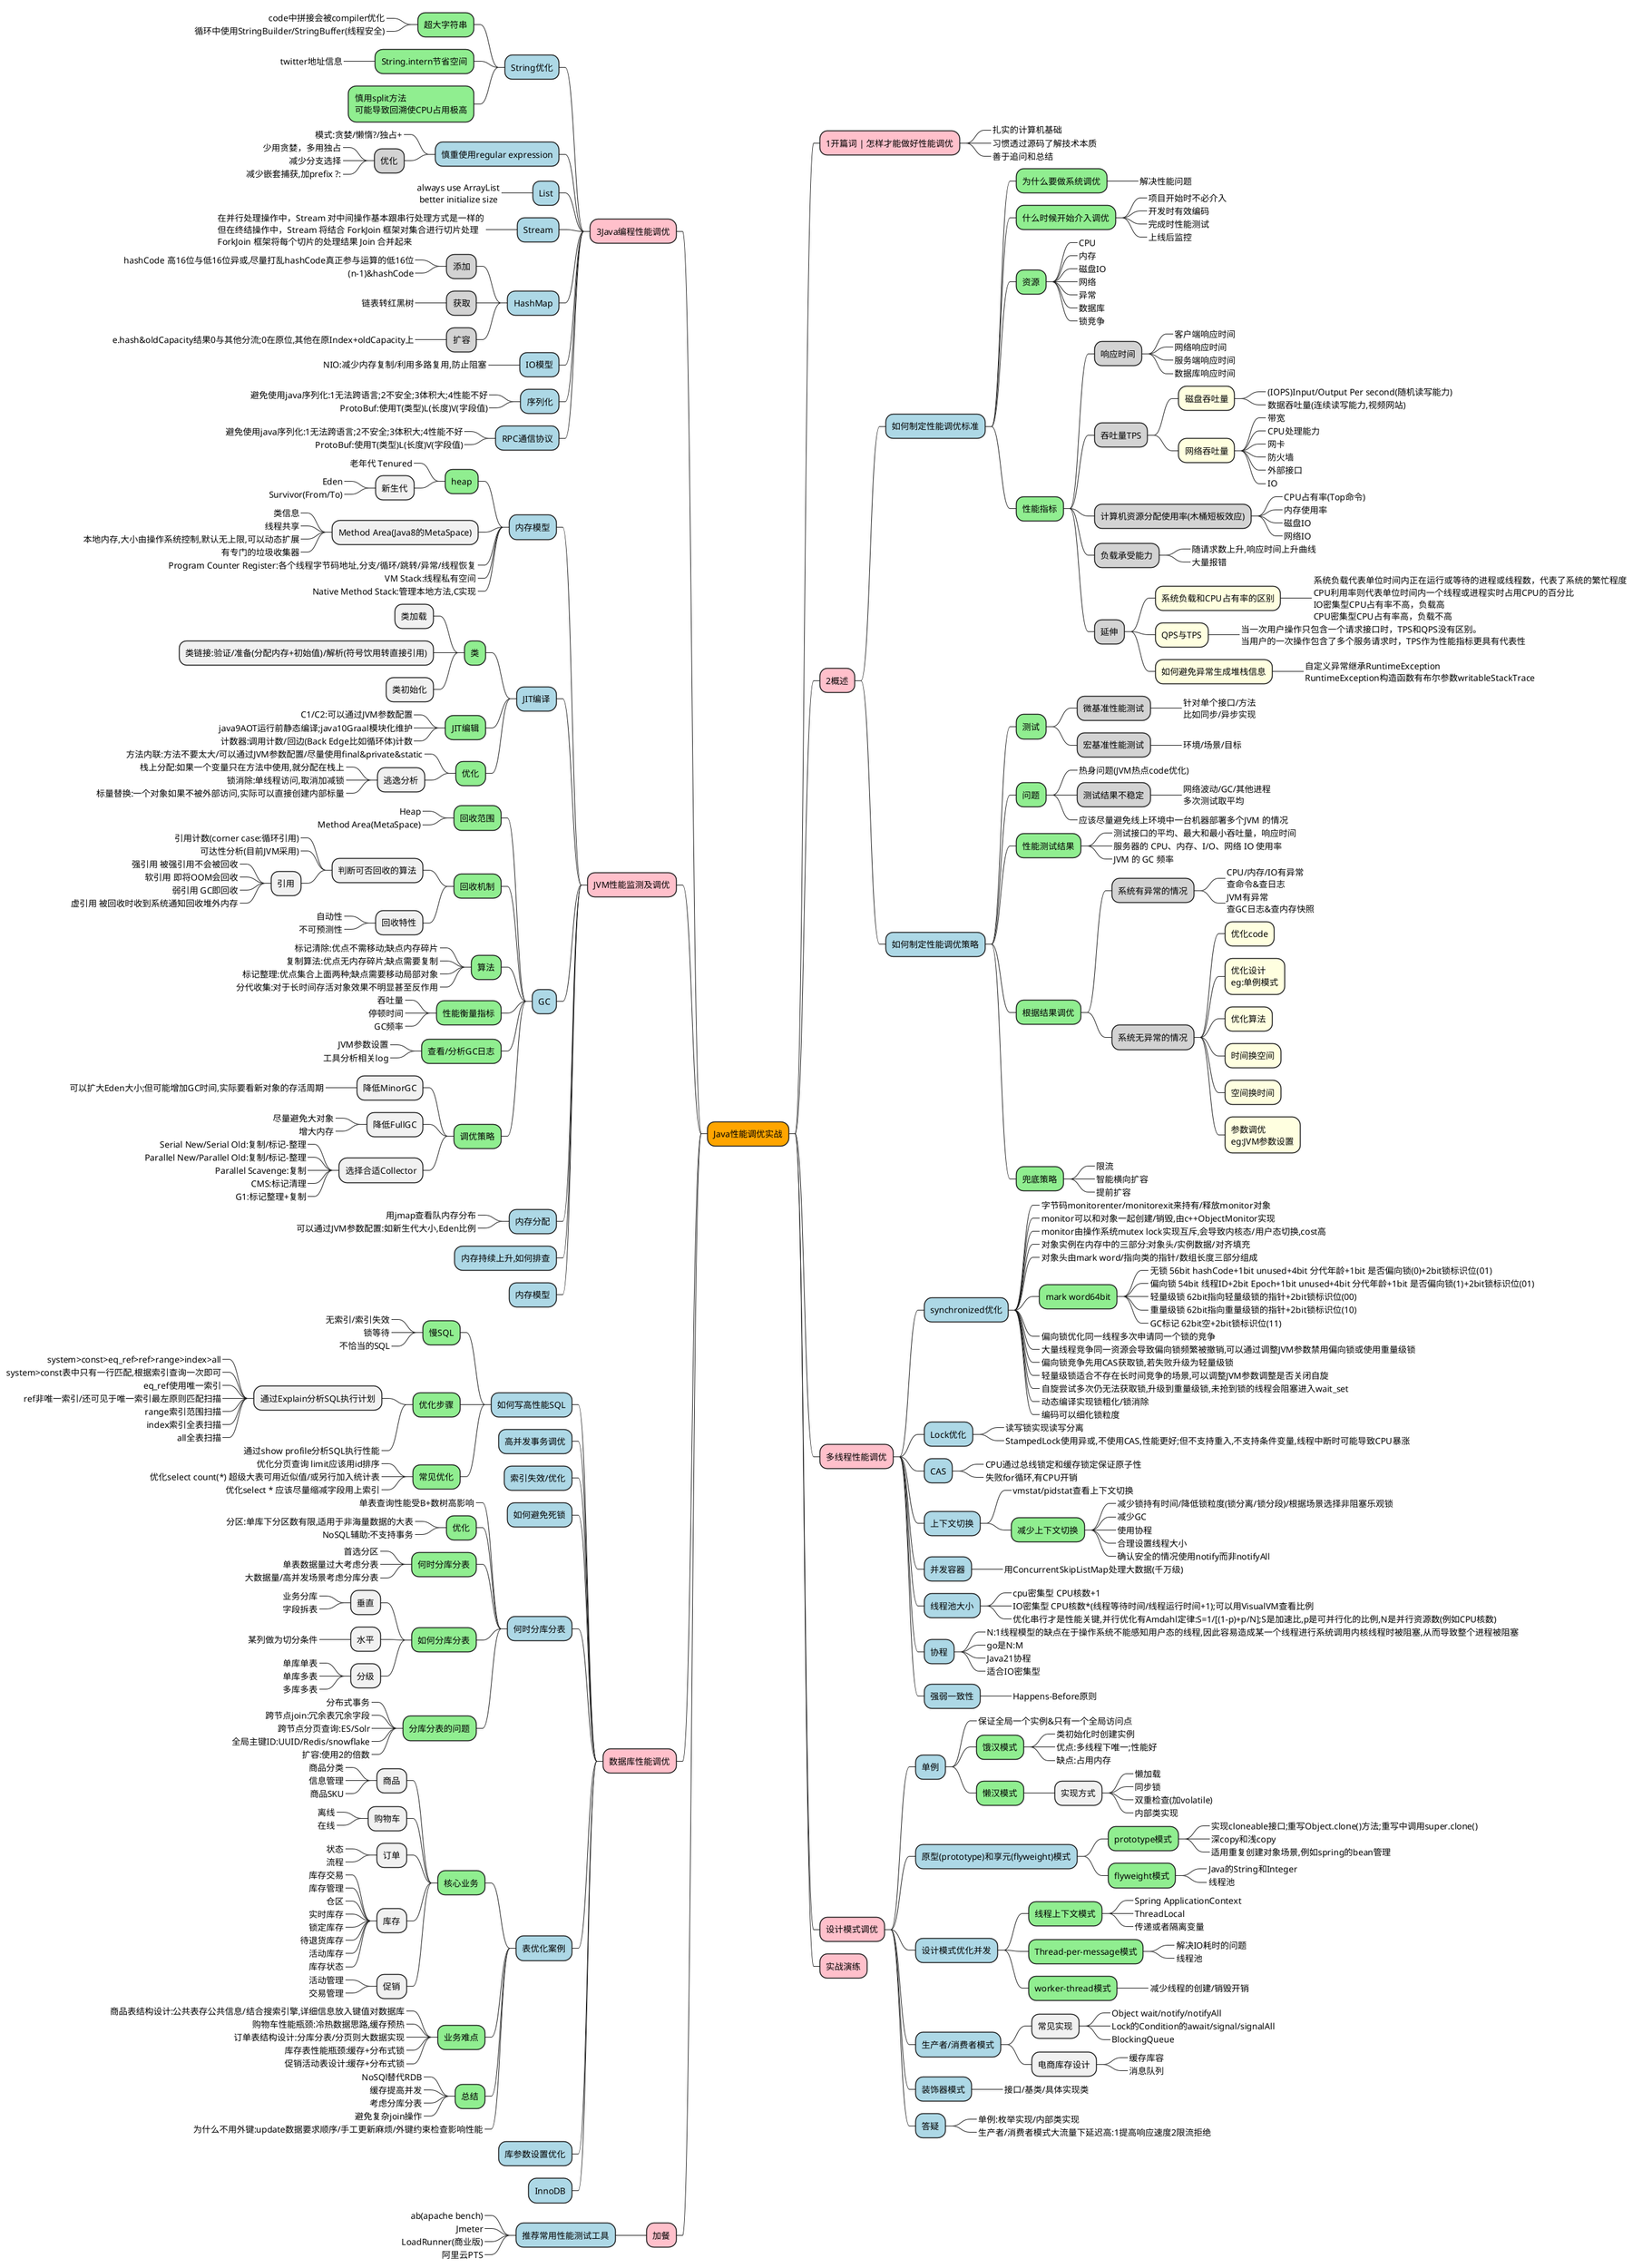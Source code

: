 @startmindmap
*[#orange] Java性能调优实战
    *[#pink] 1开篇词 | 怎样才能做好性能调优
        *[#lightblue]_ 扎实的计算机基础
        *[#lightblue]_ 习惯透过源码了解技术本质
        *[#lightblue]_ 善于追问和总结
    *[#pink] 2概述
        *[#lightblue] 如何制定性能调优标准
            *[#lightgreen] 为什么要做系统调优
                *_ 解决性能问题
            *[#lightgreen] 什么时候开始介入调优
                *_ 项目开始时不必介入
                *_ 开发时有效编码
                *_ 完成时性能测试
                *_ 上线后监控
            *[#lightgreen] 资源
                *_ CPU
                *_ 内存
                *_ 磁盘IO
                *_ 网络
                *_ 异常
                *_ 数据库
                *_ 锁竞争
            *[#lightgreen] 性能指标
                *[#lightgrey] 响应时间
                    *_ 客户端响应时间
                    *_ 网络响应时间
                    *_ 服务端响应时间
                    *_ 数据库响应时间
                *[#lightgrey] 吞吐量TPS
                    *[#lightyellow] 磁盘吞吐量
                        *_ (IOPS)Input/Output Per second(随机读写能力)
                        *_ 数据吞吐量(连续读写能力,视频网站)
                    *[#lightyellow] 网络吞吐量
                        *_ 带宽
                        *_ CPU处理能力
                        *_ 网卡
                        *_ 防火墙
                        *_ 外部接口
                        *_ IO
                *[#lightgrey] 计算机资源分配使用率(木桶短板效应)
                    *_ CPU占有率(Top命令)
                    *_ 内存使用率
                    *_ 磁盘IO
                    *_ 网络IO
                *[#lightgrey] 负载承受能力
                    *_ 随请求数上升,响应时间上升曲线
                    *_ 大量报错
                *[#lightgrey] 延伸
                    *[#lightyellow] 系统负载和CPU占有率的区别
                        *_ 系统负载代表单位时间内正在运行或等待的进程或线程数，代表了系统的繁忙程度\nCPU利用率则代表单位时间内一个线程或进程实时占用CPU的百分比\nIO密集型CPU占有率不高，负载高\nCPU密集型CPU占有率高，负载不高
                    *[#lightyellow] QPS与TPS
                        *_ 当一次用户操作只包含一个请求接口时，TPS和QPS没有区别。\n当用户的一次操作包含了多个服务请求时，TPS作为性能指标更具有代表性
                    *[#lightyellow] 如何避免异常生成堆栈信息
                        *_ 自定义异常继承RuntimeException\nRuntimeException构造函数有布尔参数writableStackTrace
        *[#lightblue] 如何制定性能调优策略
            *[#lightgreen] 测试
                *[#lightgrey] 微基准性能测试
                    *_ 针对单个接口/方法\n比如同步/异步实现
                *[#lightgrey] 宏基准性能测试
                    *_ 环境/场景/目标
            *[#lightgreen] 问题
                *_ 热身问题(JVM热点code优化)
                *[#lightgrey] 测试结果不稳定
                    *_ 网络波动/GC/其他进程\n多次测试取平均
                *_ 应该尽量避免线上环境中一台机器部署多个JVM 的情况
            *[#lightgreen] 性能测试结果
                *_ 测试接口的平均、最大和最小吞吐量，响应时间
                *_ 服务器的 CPU、内存、I/O、网络 IO 使用率
                *_ JVM 的 GC 频率
            *[#lightgreen] 根据结果调优
                *[#lightgrey] 系统有异常的情况
                    *_ CPU/内存/IO有异常\n查命令&查日志
                    *_ JVM有异常\n查GC日志&查内存快照
                *[#lightgrey] 系统无异常的情况
                    *[#lightyellow] 优化code
                    *[#lightyellow] 优化设计\neg:单例模式
                    *[#lightyellow] 优化算法
                    *[#lightyellow] 时间换空间
                    *[#lightyellow] 空间换时间
                    *[#lightyellow] 参数调优\neg:JVM参数设置
            *[#lightgreen] 兜底策略
                *_ 限流
                *_ 智能横向扩容
                *_ 提前扩容
    *[#pink] 多线程性能调优
        *[#lightblue] synchronized优化
            *_ 字节码monitorenter/monitorexit来持有/释放monitor对象
            *_ monitor可以和对象一起创建/销毁,由c++ObjectMonitor实现
            *_ monitor由操作系统mutex lock实现互斥,会导致内核态/用户态切换,cost高
            *_ 对象实例在内存中的三部分:对象头/实例数据/对齐填充
            *_ 对象头由mark word/指向类的指针/数组长度三部分组成
            *[#lightgreen] mark word64bit
                *_ 无锁 56bit hashCode+1bit unused+4bit 分代年龄+1bit 是否偏向锁(0)+2bit锁标识位(01)
                *_ 偏向锁 54bit 线程ID+2bit Epoch+1bit unused+4bit 分代年龄+1bit 是否偏向锁(1)+2bit锁标识位(01)
                *_ 轻量级锁 62bit指向轻量级锁的指针+2bit锁标识位(00)
                *_ 重量级锁 62bit指向重量级锁的指针+2bit锁标识位(10)
                *_ GC标记 62bit空+2bit锁标识位(11)
            *_ 偏向锁优化同一线程多次申请同一个锁的竞争
            *_ 大量线程竞争同一资源会导致偏向锁频繁被撤销,可以通过调整JVM参数禁用偏向锁或使用重量级锁
            *_ 偏向锁竞争先用CAS获取锁,若失败升级为轻量级锁
            *_ 轻量级锁适合不存在长时间竞争的场景,可以调整JVM参数调整是否关闭自旋
            *_ 自旋尝试多次仍无法获取锁,升级到重量级锁,未抢到锁的线程会阻塞进入wait_set
            *_ 动态编译实现锁粗化/锁消除
            *_ 编码可以细化锁粒度
        *[#lightblue] Lock优化
            *_ 读写锁实现读写分离
            *_ StampedLock使用异或,不使用CAS,性能更好;但不支持重入,不支持条件变量,线程中断时可能导致CPU暴涨
        *[#lightblue] CAS
            *_ CPU通过总线锁定和缓存锁定保证原子性
            *_ 失败for循环,有CPU开销
        *[#lightblue] 上下文切换
            *_ vmstat/pidstat查看上下文切换
            *[#lightgreen] 减少上下文切换
                *_ 减少锁持有时间/降低锁粒度(锁分离/锁分段)/根据场景选择非阻塞乐观锁
                *_ 减少GC
                *_ 使用协程
                *_ 合理设置线程大小
                *_ 确认安全的情况使用notify而非notifyAll
        *[#lightblue] 并发容器
            *_ 用ConcurrentSkipListMap处理大数据(千万级)
        *[#lightblue] 线程池大小
            *_ cpu密集型 CPU核数+1
            *_ IO密集型 CPU核数*(线程等待时间/线程运行时间+1);可以用VisualVM查看比例
            *_ 优化串行才是性能关键,并行优化有Amdahl定律:S=1/[(1-p)+p/N];S是加速比,p是可并行化的比例,N是并行资源数(例如CPU核数)
        *[#lightblue] 协程
            *_ N:1线程模型的缺点在于操作系统不能感知用户态的线程,因此容易造成某一个线程进行系统调用内核线程时被阻塞,从而导致整个进程被阻塞
            *_ go是N:M
            *_ Java21协程
            *_ 适合IO密集型
        *[#lightblue] 强弱一致性
            *_ Happens-Before原则
    *[#pink] 设计模式调优
        *[#lightblue] 单例
            *_ 保证全局一个实例&只有一个全局访问点
            *[#lightgreen] 饿汉模式
                *_ 类初始化时创建实例
                *_ 优点:多线程下唯一;性能好
                *_ 缺点:占用内存
            *[#lightgreen] 懒汉模式
                * 实现方式
                    *_ 懒加载
                    *_ 同步锁
                    *_ 双重检查(加volatile)
                    *_ 内部类实现
        *[#lightblue] 原型(prototype)和享元(flyweight)模式
            *[#lightgreen] prototype模式
                *_ 实现cloneable接口;重写Object.clone()方法;重写中调用super.clone()
                *_ 深copy和浅copy
                *_ 适用重复创建对象场景,例如spring的bean管理
            *[#lightgreen] flyweight模式
                *_ Java的String和Integer
                *_ 线程池
        *[#lightblue] 设计模式优化并发
            *[#lightgreen] 线程上下文模式
                *_ Spring ApplicationContext
                *_ ThreadLocal
                *_ 传递或者隔离变量
            *[#lightgreen] Thread-per-message模式
                *_ 解决IO耗时的问题
                *_ 线程池
            *[#lightgreen] worker-thread模式
                *_ 减少线程的创建/销毁开销
        *[#lightblue] 生产者/消费者模式
            * 常见实现
                *_ Object wait/notify/notifyAll
                *_ Lock的Condition的await/signal/signalAll
                *_ BlockingQueue
            * 电商库存设计
                *_ 缓存库容
                *_ 消息队列
        *[#lightblue] 装饰器模式
            *_ 接口/基类/具体实现类
        *[#lightblue] 答疑
            *_ 单例:枚举实现/内部类实现
            *_ 生产者/消费者模式大流量下延迟高:1提高响应速度2限流拒绝
    *[#pink] 实战演练
left side
    *[#pink] 3Java编程性能调优
        *[#lightblue] String优化
            *[#lightgreen] 超大字符串
                *_ code中拼接会被compiler优化
                *_ 循环中使用StringBuilder/StringBuffer(线程安全)
            *[#lightgreen] String.intern节省空间
                *_ twitter地址信息
            *[#lightgreen] 慎用split方法\n可能导致回溯使CPU占用极高
        *[#lightblue] 慎重使用regular expression
            *_ 模式:贪婪/懒惰?/独占+
            *[#lightgrey] 优化
                *_ 少用贪婪，多用独占
                *_ 减少分支选择
                *_ 减少嵌套捕获,加prefix ?:
        *[#lightblue] List
            *_ always use ArrayList\n better initialize size
        *[#lightblue] Stream
            *_ 在并行处理操作中，Stream 对中间操作基本跟串行处理方式是一样的\n但在终结操作中，Stream 将结合 ForkJoin 框架对集合进行切片处理\nForkJoin 框架将每个切片的处理结果 Join 合并起来
        *[#lightblue] HashMap
            *[#lightgrey] 添加
                *_ hashCode 高16位与低16位异或,尽量打乱hashCode真正参与运算的低16位
                *_ (n-1)&hashCode
            *[#lightgrey] 获取
                *_ 链表转红黑树
            *[#lightgrey] 扩容
                *_ e.hash&oldCapacity结果0与其他分流;0在原位,其他在原Index+oldCapacity上
        *[#lightblue] IO模型
            *_ NIO:减少内存复制/利用多路复用,防止阻塞
        *[#lightblue] 序列化
            *_ 避免使用java序列化:1无法跨语言;2不安全;3体积大;4性能不好
            *_ ProtoBuf:使用T(类型)L(长度)V(字段值)
        *[#lightblue] RPC通信协议
            *_ 避免使用java序列化:1无法跨语言;2不安全;3体积大;4性能不好
            *_ ProtoBuf:使用T(类型)L(长度)V(字段值)
    *[#pink] JVM性能监测及调优
        *[#lightblue] 内存模型
            *[#lightgreen] heap
                *_ 老年代 Tenured
                * 新生代
                    *_ Eden
                    *_ Survivor(From/To)
            * Method Area(Java8的MetaSpace)
                *_ 类信息
                *_ 线程共享
                *_ 本地内存,大小由操作系统控制,默认无上限,可以动态扩展
                *_ 有专门的垃圾收集器
            *_ Program Counter Register:各个线程字节码地址,分支/循环/跳转/异常/线程恢复
            *_ VM Stack:线程私有空间
            *_ Native Method Stack:管理本地方法,C实现
        *[#lightblue] JIT编译
            *[#lightgreen] 类
                * 类加载
                * 类链接:验证/准备(分配内存+初始值)/解析(符号饮用转直接引用)
                * 类初始化
            *[#lightgreen] JIT编辑
                *_ C1/C2:可以通过JVM参数配置
                *_ java9AOT运行前静态编译;java10Graal模块化维护
                *_ 计数器:调用计数/回边(Back Edge比如循环体)计数
            *[#lightgreen] 优化
                *_ 方法内联:方法不要太大/可以通过JVM参数配置/尽量使用final&private&static
                * 逃逸分析
                    *_ 栈上分配:如果一个变量只在方法中使用,就分配在栈上
                    *_ 锁消除:单线程访问,取消加减锁
                    *_ 标量替换:一个对象如果不被外部访问,实际可以直接创建内部标量
        *[#lightblue] GC
            *[#lightgreen] 回收范围
                *_ Heap
                *_ Method Area(MetaSpace)
            *[#lightgreen] 回收机制
                * 判断可否回收的算法
                    *_ 引用计数(corner case:循环引用)
                    *_ 可达性分析(目前JVM采用)
                    * 引用
                        *_ 强引用 被强引用不会被回收
                        *_ 软引用 即将OOM会回收
                        *_ 弱引用 GC即回收
                        *_ 虚引用 被回收时收到系统通知回收堆外内存
                * 回收特性
                    *_ 自动性
                    *_ 不可预测性
            *[#lightgreen] 算法
                *_ 标记清除:优点不需移动;缺点内存碎片
                *_ 复制算法:优点无内存碎片;缺点需要复制
                *_ 标记整理:优点集合上面两种;缺点需要移动局部对象
                *_ 分代收集:对于长时间存活对象效果不明显甚至反作用
            *[#lightgreen] 性能衡量指标
                *_ 吞吐量
                *_ 停顿时间
                *_ GC频率
            *[#lightgreen] 查看/分析GC日志
                *_ JVM参数设置
                *_ 工具分析相关log
            *[#lightgreen] 调优策略
                * 降低MinorGC
                    *_ 可以扩大Eden大小;但可能增加GC时间,实际要看新对象的存活周期
                * 降低FullGC
                    *_ 尽量避免大对象
                    *_ 增大内存
                * 选择合适Collector
                    *_ Serial New/Serial Old:复制/标记-整理
                    *_ Parallel New/Parallel Old:复制/标记-整理
                    *_ Parallel Scavenge:复制
                    *_ CMS:标记清理
                    *_ G1:标记整理+复制
        *[#lightblue] 内存分配
            *_ 用jmap查看队内存分布
            *_ 可以通过JVM参数配置:如新生代大小,Eden比例
        *[#lightblue] 内存持续上升,如何排查
        *[#lightblue] 内存模型
    *[#pink] 数据库性能调优
        *[#lightblue] 如何写高性能SQL
            *[#lightgreen] 慢SQL
                *_ 无索引/索引失效
                *_ 锁等待
                *_ 不恰当的SQL
            *[#lightgreen] 优化步骤
                * 通过Explain分析SQL执行计划
                    *_ system>const>eq_ref>ref>range>index>all
                    *_ system>const表中只有一行匹配,根据索引查询一次即可
                    *_ eq_ref使用唯一索引
                    *_ ref非唯一索引/还可见于唯一索引最左原则匹配扫描
                    *_ range索引范围扫描
                    *_ index索引全表扫描
                    *_ all全表扫描
                *_ 通过show profile分析SQL执行性能
            *[#lightgreen] 常见优化
                *_ 优化分页查询 limit应该用id排序
                *_ 优化select count(*) 超级大表可用近似值/或另行加入统计表
                *_ 优化select * 应该尽量缩减字段用上索引
        *[#lightblue] 高并发事务调优
        *[#lightblue] 索引失效/优化
        *[#lightblue] 如何避免死锁
        *[#lightblue] 何时分库分表
            *_ 单表查询性能受B+数树高影响
            *[#lightgreen] 优化
                *_ 分区:单库下分区数有限,适用于非海量数据的大表
                *_ NoSQL辅助:不支持事务
            *[#lightgreen] 何时分库分表
                *_ 首选分区
                *_ 单表数据量过大考虑分表
                *_ 大数据量/高并发场景考虑分库分表
            *[#lightgreen] 如何分库分表
                * 垂直
                    *_ 业务分库
                    *_ 字段拆表
                * 水平
                    *_ 某列做为切分条件
                * 分级
                    *_ 单库单表
                    *_ 单库多表
                    *_ 多库多表
            *[#lightgreen] 分库分表的问题
                *_ 分布式事务
                *_ 跨节点join:冗余表冗余字段
                *_ 跨节点分页查询:ES/Solr
                *_ 全局主键ID:UUID/Redis/snowflake
                *_ 扩容:使用2的倍数
        *[#lightblue] 表优化案例
            *[#lightgreen] 核心业务
                * 商品
                    *_ 商品分类
                    *_ 信息管理
                    *_ 商品SKU
                * 购物车
                    *_ 离线
                    *_ 在线
                * 订单
                    *_ 状态
                    *_ 流程
                * 库存
                    *_ 库存交易
                    *_ 库存管理
                    *_ 仓区
                    *_ 实时库存
                    *_ 锁定库存
                    *_ 待退货库存
                    *_ 活动库存
                    *_ 库存状态
                * 促销
                    *_ 活动管理
                    *_ 交易管理
            *[#lightgreen] 业务难点
                *_ 商品表结构设计:公共表存公共信息/结合搜索引擎,详细信息放入键值对数据库
                *_ 购物车性能瓶颈:冷热数据思路,缓存预热
                *_ 订单表结构设计:分库分表/分页则大数据实现
                *_ 库存表性能瓶颈:缓存+分布式锁
                *_ 促销活动表设计:缓存+分布式锁
            *[#lightgreen] 总结
                *_ NoSQl替代RDB
                *_ 缓存提高并发
                *_ 考虑分库分表
                *_ 避免复杂join操作
            *_ 为什么不用外键:update数据要求顺序/手工更新麻烦/外键约束检查影响性能
        *[#lightblue] 库参数设置优化
        *[#lightblue] InnoDB
    *[#pink] 加餐
        *[#lightblue] 推荐常用性能测试工具
            *_ ab(apache bench)
            *_ Jmeter
            *_ LoadRunner(商业版)
            *_ 阿里云PTS
@endmindmap